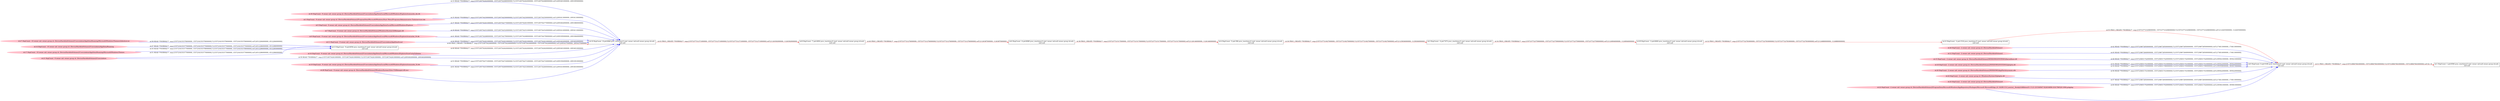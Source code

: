 digraph  {
rankdir=LR
"0"[color=black,label="id:0 HopCount: 0 pid:5180 proc_starttime:0 cmd: owner uid:null owner group id:null,\n null null", shape=box,style=solid];
"1"[color=black,label="id:1 HopCount: 1 pid:6584 proc_starttime:0 cmd: owner uid:null owner group id:null,\n null null", shape=box,style=solid];
"0" -> "1" [id=31,__obj="PROC_CREATE"color=red,label="id:31 PROC_CREATE **NORMAL**  seqs:[1557238847663000000, 1557238847663000000] T:[1557238847663000000, 1557238847663000000] relT:[0, 0]",style=solid];
"29"[color=black,label="id:29 HopCount: -3 pid:6060 proc_starttime:0 cmd: owner uid:null owner group id:null,\n null null", shape=box,style=solid];
"23"[color=black,label="id:23 HopCount: -2 pid:1516 proc_starttime:0 cmd: owner uid:null owner group id:null,\n null null", shape=box,style=solid];
"29" -> "23" [id=32,__obj="PROC_CREATE"color=red,label="id:32 PROC_CREATE **NORMAL**  seqs:[1557237722783000000, 1557237722783000000] T:[1557237722783000000, 1557237722783000000] relT:[1124880000000, 1124880000000]",style=solid];
"30"[color=pink,label="id:30 HopCount: -9 owner uid: owner group id: /Device/HarddiskVolume2/Users/admin/AppData/Local/Microsoft/Windows/Explorer/iconcache_idx.db ", shape=oval,style=filled];
"10"[color=black,label="id:10 HopCount: -8 pid:6960 proc_starttime:0 cmd: owner uid:null owner group id:null,\n null null", shape=box,style=solid];
"30" -> "10" [id=33,__obj="READ"color=blue,label="id:33 READ **NORMAL**  seqs:[1557236754262000000, 1557236754268000000] T:[1557236754262000000, 1557236754268000000] relT:[2093401000000, 2093395000000]",style=solid];
"2"[color=black,label="id:2 HopCount: -4 pid:7472 proc_starttime:0 cmd: owner uid:null owner group id:null,\n null null", shape=box,style=solid];
"2" -> "29" [id=34,__obj="PROC_CREATE"color=red,label="id:34 PROC_CREATE **NORMAL**  seqs:[1557237722759000000, 1557237722759000000] T:[1557237722759000000, 1557237722759000000] relT:[1124904000000, 1124904000000]",style=solid];
"3"[color=pink,label="id:3 HopCount: -9 owner uid: owner group id: /Device/HarddiskVolume2/ProgramData/Microsoft/Windows/Start Menu/Programs/Administrative Tools/services.lnk ", shape=oval,style=filled];
"3" -> "10" [id=35,__obj="READ"color=blue,label="id:35 READ **NORMAL**  seqs:[1557236754250000000, 1557236754250000000] T:[1557236754250000000, 1557236754250000000] relT:[2093413000000, 2093413000000]",style=solid];
"4"[color=black,label="id:4 HopCount: -5 pid:396 proc_starttime:0 cmd: owner uid:null owner group id:null,\n null null", shape=box,style=solid];
"4" -> "2" [id=36,__obj="PROC_CREATE"color=red,label="id:36 PROC_CREATE **NORMAL**  seqs:[1557237721827000000, 1557237721827000000] T:[1557237721827000000, 1557237721827000000] relT:[1125836000000, 1125836000000]",style=solid];
"5"[color=pink,label="id:5 HopCount: -9 owner uid: owner group id: /Device/HarddiskVolume2/Users/admin/AppData/Local/Microsoft/Windows/Explorer ", shape=oval,style=filled];
"5" -> "10" [id=37,__obj="READ"color=blue,label="id:37 READ **NORMAL**  seqs:[1557236754261000000, 1557236754277000000] T:[1557236754261000000, 1557236754277000000] relT:[2093402000000, 2093386000000]",style=solid];
"6"[color=black,label="id:6 HopCount: -6 pid:8080 proc_starttime:0 cmd: owner uid:null owner group id:null,\n null null", shape=box,style=solid];
"6" -> "4" [id=38,__obj="PROC_CREATE"color=red,label="id:38 PROC_CREATE **NORMAL**  seqs:[1557237721517000000, 1557237721517000000] T:[1557237721517000000, 1557237721517000000] relT:[1126146000000, 1126146000000]",style=solid];
"7"[color=pink,label="id:7 HopCount: -9 owner uid: owner group id: /Device/HarddiskVolume2/Windows/System32/filemgmt.dll ", shape=oval,style=filled];
"7" -> "10" [id=39,__obj="READ"color=blue,label="id:39 READ **NORMAL**  seqs:[1557236754251000000, 1557236754252000000] T:[1557236754251000000, 1557236754252000000] relT:[2093412000000, 2093411000000]",style=solid];
"8"[color=black,label="id:8 HopCount: -7 pid:4092 proc_starttime:0 cmd: owner uid:null owner group id:null,\n null null", shape=box,style=solid];
"8" -> "6" [id=40,__obj="PROC_CREATE"color=red,label="id:40 PROC_CREATE **NORMAL**  seqs:[1557237721276000000, 1557237721276000000] T:[1557237721276000000, 1557237721276000000] relT:[1126387000000, 1126387000000]",style=solid];
"9"[color=pink,label="id:9 HopCount: -9 owner uid: owner group id: /Device/HarddiskVolume2/Users/admin/AppData/Local/Microsoft/Windows/Explorer/iconcache_16.db ", shape=oval,style=filled];
"9" -> "10" [id=41,__obj="READ"color=blue,label="id:41 READ **NORMAL**  seqs:[1557236754268000000, 1557236754279000000] T:[1557236754268000000, 1557236754279000000] relT:[2093395000000, 2093384000000]",style=solid];
"26"[color=pink,label="id:26 HopCount: -2 owner uid: owner group id: /Device/HarddiskVolume1 ", shape=oval,style=filled];
"26" -> "0" [id=42,__obj="READ"color=blue,label="id:42 READ **NORMAL**  seqs:[1557238672850000000, 1557238672850000000] T:[1557238672850000000, 1557238672850000000] relT:[174813000000, 174813000000]",style=solid];
"10" -> "8" [id=43,__obj="PROC_CREATE"color=red,label="id:43 PROC_CREATE **NORMAL**  seqs:[1557237721271000000, 1557237721271000000] T:[1557237721271000000, 1557237721271000000] relT:[1126392000000, 1126392000000]",style=solid];
"11"[color=pink,label="id:11 HopCount: -9 owner uid: owner group id: /Device/HarddiskVolume2/Users/admin/AppData/Local ", shape=oval,style=filled];
"11" -> "10" [id=44,__obj="READ"color=blue,label="id:44 READ **NORMAL**  seqs:[1557236754261000000, 1557236754261000000] T:[1557236754261000000, 1557236754261000000] relT:[2093402000000, 2093402000000]",style=solid];
"12"[color=pink,label="id:12 HopCount: -2 owner uid: owner group id: /Device/HarddiskVolume2 ", shape=oval,style=filled];
"12" -> "0" [id=45,__obj="READ"color=blue,label="id:45 READ **NORMAL**  seqs:[1557238672849000000, 1557238672850000000] T:[1557238672849000000, 1557238672850000000] relT:[174814000000, 174813000000]",style=solid];
"13"[color=black,label="id:13 HopCount: -9 pid:6056 proc_starttime:0 cmd: owner uid:null owner group id:null,\n null null", shape=box,style=solid];
"13" -> "10" [id=46,__obj="PROC_CREATE"color=red,label="id:46 PROC_CREATE **NORMAL**  seqs:[1557236754226000000, 1557236754226000000] T:[1557236754226000000, 1557236754226000000] relT:[2093437000000, 2093437000000]",style=solid];
"14"[color=pink,label="id:14 HopCount: -10 owner uid: owner group id: /Device/HarddiskVolume2/Users/admin/AppData/Roaming ", shape=oval,style=filled];
"14" -> "13" [id=47,__obj="READ"color=blue,label="id:47 READ **NORMAL**  seqs:[1557234335377000000, 1557234335377000000] T:[1557234335377000000, 1557234335377000000] relT:[4512286000000, 4512286000000]",style=solid];
"15"[color=pink,label="id:15 HopCount: -2 owner uid: owner group id: /Device/HarddiskVolume2/WINDOWS/SYSTEM32/kernelbase.dll ", shape=oval,style=filled];
"15" -> "0" [id=48,__obj="READ"color=blue,label="id:48 READ **NORMAL**  seqs:[1557238451742000000, 1557238451742000000] T:[1557238451742000000, 1557238451742000000] relT:[395921000000, 395921000000]",style=solid];
"16"[color=pink,label="id:16 HopCount: -9 owner uid: owner group id: /Device/HarddiskVolume2/Users/admin/AppData/Local/Microsoft/Windows/Explorer/IconCacheToDelete ", shape=oval,style=filled];
"16" -> "10" [id=49,__obj="READ"color=blue,label="id:49 READ **NORMAL**  seqs:[1557236754262000000, 1557236754262000000] T:[1557236754262000000, 1557236754262000000] relT:[2093401000000, 2093401000000]",style=solid];
"17"[color=pink,label="id:17 HopCount: -10 owner uid: owner group id: /Device/HarddiskVolume2/Users/admin/AppData/Roaming/Microsoft/Windows/Themes ", shape=oval,style=filled];
"17" -> "13" [id=50,__obj="READ"color=blue,label="id:50 READ **NORMAL**  seqs:[1557234335377000000, 1557234335378000000] T:[1557234335377000000, 1557234335378000000] relT:[4512286000000, 4512285000000]",style=solid];
"21"[color=pink,label="id:21 HopCount: -9 owner uid: owner group id: /Device/HarddiskVolume2/Users/admin ", shape=oval,style=filled];
"21" -> "13" [id=51,__obj="READ"color=blue,label="id:51 READ **NORMAL**  seqs:[1557234335377000000, 1557234335377000000] T:[1557234335377000000, 1557234335377000000] relT:[4512286000000, 4512286000000]",style=solid];
"18"[color=pink,label="id:18 HopCount: -2 owner uid: owner group id: /Device/HarddiskVolume2/WINDOWS/SYSTEM32/ploptin.dll ", shape=oval,style=filled];
"18" -> "0" [id=52,__obj="READ"color=blue,label="id:52 READ **NORMAL**  seqs:[1557238451741000000, 1557238451741000000] T:[1557238451741000000, 1557238451741000000] relT:[395922000000, 395922000000]",style=solid];
"19"[color=pink,label="id:19 HopCount: -9 owner uid: owner group id: /Device/HarddiskVolume2/Users/admin/AppData/Local/Microsoft/Windows/Explorer/iconcache_32.db ", shape=oval,style=filled];
"19" -> "10" [id=53,__obj="READ"color=blue,label="id:53 READ **NORMAL**  seqs:[1557236754271000000, 1557236754272000000] T:[1557236754271000000, 1557236754272000000] relT:[2093392000000, 2093391000000]",style=solid];
"20"[color=pink,label="id:20 HopCount: -2 owner uid: owner group id: /Device/HarddiskVolume2/WINDOWS/AppPatch/sysmain.sdb ", shape=oval,style=filled];
"20" -> "0" [id=54,__obj="READ"color=blue,label="id:54 READ **NORMAL**  seqs:[1557238451705000000, 1557238451706000000] T:[1557238451705000000, 1557238451706000000] relT:[395958000000, 395957000000]",style=solid];
"23" -> "0" [id=55,__obj="PROC_CREATE"color=red,label="id:55 PROC_CREATE **NORMAL**  seqs:[1557237723208000000, 1557237723208000000] T:[1557237723208000000, 1557237723208000000] relT:[1124455000000, 1124455000000]",style=solid];
"24"[color=pink,label="id:24 HopCount: -2 owner uid: owner group id: /Windows/System32/ploptin.dll ", shape=oval,style=filled];
"24" -> "0" [id=56,__obj="READ"color=blue,label="id:56 READ **NORMAL**  seqs:[1557238451741000000, 1557238451741000000] T:[1557238451741000000, 1557238451741000000] relT:[395922000000, 395922000000]",style=solid];
"25"[color=pink,label="id:25 HopCount: -2 owner uid: owner group id: /Device/HarddiskVolume4 ", shape=oval,style=filled];
"25" -> "0" [id=57,__obj="READ"color=blue,label="id:57 READ **NORMAL**  seqs:[1557238672850000000, 1557238672850000000] T:[1557238672850000000, 1557238672850000000] relT:[174813000000, 174813000000]",style=solid];
"27"[color=pink,label="id:27 HopCount: -10 owner uid: owner group id: /Device/HarddiskVolume2/Users/admin/AppData/Roaming/Microsoft/Windows/Themes/slideshow.ini ", shape=oval,style=filled];
"27" -> "13" [id=58,__obj="READ"color=blue,label="id:58 READ **NORMAL**  seqs:[1557234335378000000, 1557234335379000000] T:[1557234335379000000, 1557234335379000000] relT:[4512284000000, 4512284000000]",style=solid];
"21" -> "10" [id=59,__obj="READ"color=blue,label="id:59 READ **NORMAL**  seqs:[1557236754261000000, 1557236754261000000] T:[1557236754261000000, 1557236754261000000] relT:[2093402000000, 2093402000000]",style=solid];
"22"[color=pink,label="id:22 HopCount: -2 owner uid: owner group id: /Device/HarddiskVolume2/ProgramData/Microsoft/Windows/AppRepository/Packages/Microsoft.MicrosoftEdge_41.16299.15.0_neutral__8wekyb3d8bbwe/S-1-5-21-231540947-922634896-4161786520-1004.pckgdep ", shape=oval,style=filled];
"22" -> "0" [id=60,__obj="READ"color=blue,label="id:60 READ **NORMAL**  seqs:[1557238451702000000, 1557238451702000000] T:[1557238451702000000, 1557238451702000000] relT:[395961000000, 395961000000]",style=solid];
"28"[color=pink,label="id:28 HopCount: -9 owner uid: owner group id: /Device/HarddiskVolume2/Windows/System32/en-US/filemgmt.dll.mui ", shape=oval,style=filled];
"28" -> "10" [id=61,__obj="READ"color=blue,label="id:61 READ **NORMAL**  seqs:[1557236754253000000, 1557236754260000000] T:[1557236754253000000, 1557236754260000000] relT:[2093410000000, 2093403000000]",style=solid];
}
